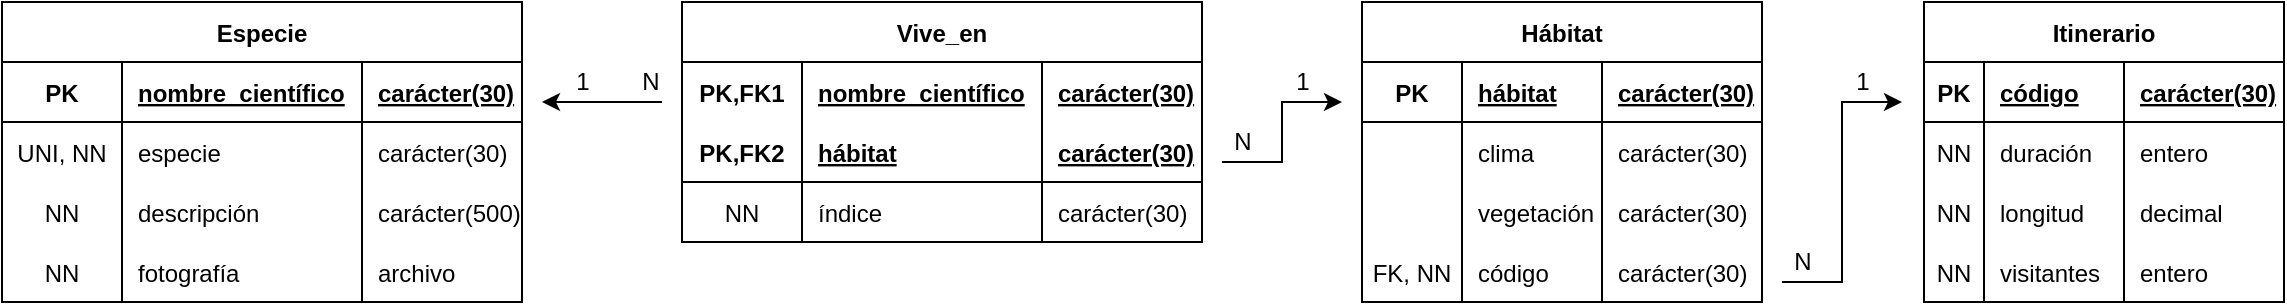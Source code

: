 <mxfile version="15.7.4" type="google"><diagram id="2dVNJpQQH-SFaQLsgnYO" name="Page-1"><mxGraphModel dx="1240" dy="689" grid="1" gridSize="10" guides="1" tooltips="1" connect="1" arrows="1" fold="1" page="1" pageScale="1" pageWidth="827" pageHeight="1169" math="0" shadow="0"><root><mxCell id="0"/><mxCell id="1" parent="0"/><mxCell id="6hNbeJ5CuthOKnkQcNYZ-1" value="Especie" style="shape=table;startSize=30;container=1;collapsible=1;childLayout=tableLayout;fixedRows=1;rowLines=0;fontStyle=1;align=center;resizeLast=1;" vertex="1" parent="1"><mxGeometry x="250" y="509" width="260" height="150" as="geometry"/></mxCell><mxCell id="6hNbeJ5CuthOKnkQcNYZ-2" value="" style="shape=partialRectangle;collapsible=0;dropTarget=0;pointerEvents=0;fillColor=none;top=0;left=0;bottom=1;right=0;points=[[0,0.5],[1,0.5]];portConstraint=eastwest;" vertex="1" parent="6hNbeJ5CuthOKnkQcNYZ-1"><mxGeometry y="30" width="260" height="30" as="geometry"/></mxCell><mxCell id="6hNbeJ5CuthOKnkQcNYZ-3" value="PK" style="shape=partialRectangle;connectable=0;fillColor=none;top=0;left=0;bottom=0;right=0;fontStyle=1;overflow=hidden;" vertex="1" parent="6hNbeJ5CuthOKnkQcNYZ-2"><mxGeometry width="60" height="30" as="geometry"><mxRectangle width="60" height="30" as="alternateBounds"/></mxGeometry></mxCell><mxCell id="6hNbeJ5CuthOKnkQcNYZ-4" value="nombre_científico" style="shape=partialRectangle;connectable=0;fillColor=none;top=0;left=0;bottom=0;right=0;align=left;spacingLeft=6;fontStyle=5;overflow=hidden;" vertex="1" parent="6hNbeJ5CuthOKnkQcNYZ-2"><mxGeometry x="60" width="120" height="30" as="geometry"><mxRectangle width="120" height="30" as="alternateBounds"/></mxGeometry></mxCell><mxCell id="6hNbeJ5CuthOKnkQcNYZ-53" value="carácter(30)" style="shape=partialRectangle;connectable=0;fillColor=none;top=0;left=0;bottom=0;right=0;align=left;spacingLeft=6;fontStyle=5;overflow=hidden;" vertex="1" parent="6hNbeJ5CuthOKnkQcNYZ-2"><mxGeometry x="180" width="80" height="30" as="geometry"><mxRectangle width="80" height="30" as="alternateBounds"/></mxGeometry></mxCell><mxCell id="6hNbeJ5CuthOKnkQcNYZ-5" value="" style="shape=partialRectangle;collapsible=0;dropTarget=0;pointerEvents=0;fillColor=none;top=0;left=0;bottom=0;right=0;points=[[0,0.5],[1,0.5]];portConstraint=eastwest;" vertex="1" parent="6hNbeJ5CuthOKnkQcNYZ-1"><mxGeometry y="60" width="260" height="30" as="geometry"/></mxCell><mxCell id="6hNbeJ5CuthOKnkQcNYZ-6" value="UNI, NN" style="shape=partialRectangle;connectable=0;fillColor=none;top=0;left=0;bottom=0;right=0;editable=1;overflow=hidden;" vertex="1" parent="6hNbeJ5CuthOKnkQcNYZ-5"><mxGeometry width="60" height="30" as="geometry"><mxRectangle width="60" height="30" as="alternateBounds"/></mxGeometry></mxCell><mxCell id="6hNbeJ5CuthOKnkQcNYZ-7" value="especie" style="shape=partialRectangle;connectable=0;fillColor=none;top=0;left=0;bottom=0;right=0;align=left;spacingLeft=6;overflow=hidden;" vertex="1" parent="6hNbeJ5CuthOKnkQcNYZ-5"><mxGeometry x="60" width="120" height="30" as="geometry"><mxRectangle width="120" height="30" as="alternateBounds"/></mxGeometry></mxCell><mxCell id="6hNbeJ5CuthOKnkQcNYZ-54" value="carácter(30)" style="shape=partialRectangle;connectable=0;fillColor=none;top=0;left=0;bottom=0;right=0;align=left;spacingLeft=6;overflow=hidden;" vertex="1" parent="6hNbeJ5CuthOKnkQcNYZ-5"><mxGeometry x="180" width="80" height="30" as="geometry"><mxRectangle width="80" height="30" as="alternateBounds"/></mxGeometry></mxCell><mxCell id="6hNbeJ5CuthOKnkQcNYZ-8" value="" style="shape=partialRectangle;collapsible=0;dropTarget=0;pointerEvents=0;fillColor=none;top=0;left=0;bottom=0;right=0;points=[[0,0.5],[1,0.5]];portConstraint=eastwest;" vertex="1" parent="6hNbeJ5CuthOKnkQcNYZ-1"><mxGeometry y="90" width="260" height="30" as="geometry"/></mxCell><mxCell id="6hNbeJ5CuthOKnkQcNYZ-9" value="NN" style="shape=partialRectangle;connectable=0;fillColor=none;top=0;left=0;bottom=0;right=0;editable=1;overflow=hidden;" vertex="1" parent="6hNbeJ5CuthOKnkQcNYZ-8"><mxGeometry width="60" height="30" as="geometry"><mxRectangle width="60" height="30" as="alternateBounds"/></mxGeometry></mxCell><mxCell id="6hNbeJ5CuthOKnkQcNYZ-10" value="descripción" style="shape=partialRectangle;connectable=0;fillColor=none;top=0;left=0;bottom=0;right=0;align=left;spacingLeft=6;overflow=hidden;" vertex="1" parent="6hNbeJ5CuthOKnkQcNYZ-8"><mxGeometry x="60" width="120" height="30" as="geometry"><mxRectangle width="120" height="30" as="alternateBounds"/></mxGeometry></mxCell><mxCell id="6hNbeJ5CuthOKnkQcNYZ-55" value="carácter(500)" style="shape=partialRectangle;connectable=0;fillColor=none;top=0;left=0;bottom=0;right=0;align=left;spacingLeft=6;overflow=hidden;" vertex="1" parent="6hNbeJ5CuthOKnkQcNYZ-8"><mxGeometry x="180" width="80" height="30" as="geometry"><mxRectangle width="80" height="30" as="alternateBounds"/></mxGeometry></mxCell><mxCell id="6hNbeJ5CuthOKnkQcNYZ-11" value="" style="shape=partialRectangle;collapsible=0;dropTarget=0;pointerEvents=0;fillColor=none;top=0;left=0;bottom=0;right=0;points=[[0,0.5],[1,0.5]];portConstraint=eastwest;" vertex="1" parent="6hNbeJ5CuthOKnkQcNYZ-1"><mxGeometry y="120" width="260" height="30" as="geometry"/></mxCell><mxCell id="6hNbeJ5CuthOKnkQcNYZ-12" value="NN" style="shape=partialRectangle;connectable=0;fillColor=none;top=0;left=0;bottom=0;right=0;editable=1;overflow=hidden;" vertex="1" parent="6hNbeJ5CuthOKnkQcNYZ-11"><mxGeometry width="60" height="30" as="geometry"><mxRectangle width="60" height="30" as="alternateBounds"/></mxGeometry></mxCell><mxCell id="6hNbeJ5CuthOKnkQcNYZ-13" value="fotografía" style="shape=partialRectangle;connectable=0;fillColor=none;top=0;left=0;bottom=0;right=0;align=left;spacingLeft=6;overflow=hidden;" vertex="1" parent="6hNbeJ5CuthOKnkQcNYZ-11"><mxGeometry x="60" width="120" height="30" as="geometry"><mxRectangle width="120" height="30" as="alternateBounds"/></mxGeometry></mxCell><mxCell id="6hNbeJ5CuthOKnkQcNYZ-56" value="archivo" style="shape=partialRectangle;connectable=0;fillColor=none;top=0;left=0;bottom=0;right=0;align=left;spacingLeft=6;overflow=hidden;" vertex="1" parent="6hNbeJ5CuthOKnkQcNYZ-11"><mxGeometry x="180" width="80" height="30" as="geometry"><mxRectangle width="80" height="30" as="alternateBounds"/></mxGeometry></mxCell><mxCell id="6hNbeJ5CuthOKnkQcNYZ-14" value="Vive_en" style="shape=table;startSize=30;container=1;collapsible=1;childLayout=tableLayout;fixedRows=1;rowLines=0;fontStyle=1;align=center;resizeLast=1;" vertex="1" parent="1"><mxGeometry x="590" y="509" width="260" height="120" as="geometry"/></mxCell><mxCell id="6hNbeJ5CuthOKnkQcNYZ-15" value="" style="shape=partialRectangle;collapsible=0;dropTarget=0;pointerEvents=0;fillColor=none;top=0;left=0;bottom=0;right=0;points=[[0,0.5],[1,0.5]];portConstraint=eastwest;" vertex="1" parent="6hNbeJ5CuthOKnkQcNYZ-14"><mxGeometry y="30" width="260" height="30" as="geometry"/></mxCell><mxCell id="6hNbeJ5CuthOKnkQcNYZ-16" value="PK,FK1" style="shape=partialRectangle;connectable=0;fillColor=none;top=0;left=0;bottom=0;right=0;fontStyle=1;overflow=hidden;" vertex="1" parent="6hNbeJ5CuthOKnkQcNYZ-15"><mxGeometry width="60" height="30" as="geometry"><mxRectangle width="60" height="30" as="alternateBounds"/></mxGeometry></mxCell><mxCell id="6hNbeJ5CuthOKnkQcNYZ-17" value="nombre_científico" style="shape=partialRectangle;connectable=0;fillColor=none;top=0;left=0;bottom=0;right=0;align=left;spacingLeft=6;fontStyle=5;overflow=hidden;" vertex="1" parent="6hNbeJ5CuthOKnkQcNYZ-15"><mxGeometry x="60" width="120" height="30" as="geometry"><mxRectangle width="120" height="30" as="alternateBounds"/></mxGeometry></mxCell><mxCell id="6hNbeJ5CuthOKnkQcNYZ-57" value="carácter(30)" style="shape=partialRectangle;connectable=0;fillColor=none;top=0;left=0;bottom=0;right=0;align=left;spacingLeft=6;fontStyle=5;overflow=hidden;" vertex="1" parent="6hNbeJ5CuthOKnkQcNYZ-15"><mxGeometry x="180" width="80" height="30" as="geometry"><mxRectangle width="80" height="30" as="alternateBounds"/></mxGeometry></mxCell><mxCell id="6hNbeJ5CuthOKnkQcNYZ-18" value="" style="shape=partialRectangle;collapsible=0;dropTarget=0;pointerEvents=0;fillColor=none;top=0;left=0;bottom=1;right=0;points=[[0,0.5],[1,0.5]];portConstraint=eastwest;" vertex="1" parent="6hNbeJ5CuthOKnkQcNYZ-14"><mxGeometry y="60" width="260" height="30" as="geometry"/></mxCell><mxCell id="6hNbeJ5CuthOKnkQcNYZ-19" value="PK,FK2" style="shape=partialRectangle;connectable=0;fillColor=none;top=0;left=0;bottom=0;right=0;fontStyle=1;overflow=hidden;" vertex="1" parent="6hNbeJ5CuthOKnkQcNYZ-18"><mxGeometry width="60" height="30" as="geometry"><mxRectangle width="60" height="30" as="alternateBounds"/></mxGeometry></mxCell><mxCell id="6hNbeJ5CuthOKnkQcNYZ-20" value="hábitat" style="shape=partialRectangle;connectable=0;fillColor=none;top=0;left=0;bottom=0;right=0;align=left;spacingLeft=6;fontStyle=5;overflow=hidden;" vertex="1" parent="6hNbeJ5CuthOKnkQcNYZ-18"><mxGeometry x="60" width="120" height="30" as="geometry"><mxRectangle width="120" height="30" as="alternateBounds"/></mxGeometry></mxCell><mxCell id="6hNbeJ5CuthOKnkQcNYZ-58" value="carácter(30)" style="shape=partialRectangle;connectable=0;fillColor=none;top=0;left=0;bottom=0;right=0;align=left;spacingLeft=6;fontStyle=5;overflow=hidden;" vertex="1" parent="6hNbeJ5CuthOKnkQcNYZ-18"><mxGeometry x="180" width="80" height="30" as="geometry"><mxRectangle width="80" height="30" as="alternateBounds"/></mxGeometry></mxCell><mxCell id="6hNbeJ5CuthOKnkQcNYZ-21" value="" style="shape=partialRectangle;collapsible=0;dropTarget=0;pointerEvents=0;fillColor=none;top=0;left=0;bottom=0;right=0;points=[[0,0.5],[1,0.5]];portConstraint=eastwest;" vertex="1" parent="6hNbeJ5CuthOKnkQcNYZ-14"><mxGeometry y="90" width="260" height="30" as="geometry"/></mxCell><mxCell id="6hNbeJ5CuthOKnkQcNYZ-22" value="NN" style="shape=partialRectangle;connectable=0;fillColor=none;top=0;left=0;bottom=0;right=0;editable=1;overflow=hidden;" vertex="1" parent="6hNbeJ5CuthOKnkQcNYZ-21"><mxGeometry width="60" height="30" as="geometry"><mxRectangle width="60" height="30" as="alternateBounds"/></mxGeometry></mxCell><mxCell id="6hNbeJ5CuthOKnkQcNYZ-23" value="índice" style="shape=partialRectangle;connectable=0;fillColor=none;top=0;left=0;bottom=0;right=0;align=left;spacingLeft=6;overflow=hidden;" vertex="1" parent="6hNbeJ5CuthOKnkQcNYZ-21"><mxGeometry x="60" width="120" height="30" as="geometry"><mxRectangle width="120" height="30" as="alternateBounds"/></mxGeometry></mxCell><mxCell id="6hNbeJ5CuthOKnkQcNYZ-59" value="carácter(30)" style="shape=partialRectangle;connectable=0;fillColor=none;top=0;left=0;bottom=0;right=0;align=left;spacingLeft=6;overflow=hidden;" vertex="1" parent="6hNbeJ5CuthOKnkQcNYZ-21"><mxGeometry x="180" width="80" height="30" as="geometry"><mxRectangle width="80" height="30" as="alternateBounds"/></mxGeometry></mxCell><mxCell id="6hNbeJ5CuthOKnkQcNYZ-27" value="Hábitat" style="shape=table;startSize=30;container=1;collapsible=1;childLayout=tableLayout;fixedRows=1;rowLines=0;fontStyle=1;align=center;resizeLast=1;" vertex="1" parent="1"><mxGeometry x="930" y="509" width="200" height="150" as="geometry"/></mxCell><mxCell id="6hNbeJ5CuthOKnkQcNYZ-28" value="" style="shape=partialRectangle;collapsible=0;dropTarget=0;pointerEvents=0;fillColor=none;top=0;left=0;bottom=1;right=0;points=[[0,0.5],[1,0.5]];portConstraint=eastwest;" vertex="1" parent="6hNbeJ5CuthOKnkQcNYZ-27"><mxGeometry y="30" width="200" height="30" as="geometry"/></mxCell><mxCell id="6hNbeJ5CuthOKnkQcNYZ-29" value="PK" style="shape=partialRectangle;connectable=0;fillColor=none;top=0;left=0;bottom=0;right=0;fontStyle=1;overflow=hidden;" vertex="1" parent="6hNbeJ5CuthOKnkQcNYZ-28"><mxGeometry width="50" height="30" as="geometry"><mxRectangle width="50" height="30" as="alternateBounds"/></mxGeometry></mxCell><mxCell id="6hNbeJ5CuthOKnkQcNYZ-30" value="hábitat" style="shape=partialRectangle;connectable=0;fillColor=none;top=0;left=0;bottom=0;right=0;align=left;spacingLeft=6;fontStyle=5;overflow=hidden;" vertex="1" parent="6hNbeJ5CuthOKnkQcNYZ-28"><mxGeometry x="50" width="70" height="30" as="geometry"><mxRectangle width="70" height="30" as="alternateBounds"/></mxGeometry></mxCell><mxCell id="6hNbeJ5CuthOKnkQcNYZ-61" value="carácter(30)" style="shape=partialRectangle;connectable=0;fillColor=none;top=0;left=0;bottom=0;right=0;align=left;spacingLeft=6;fontStyle=5;overflow=hidden;" vertex="1" parent="6hNbeJ5CuthOKnkQcNYZ-28"><mxGeometry x="120" width="80" height="30" as="geometry"><mxRectangle width="80" height="30" as="alternateBounds"/></mxGeometry></mxCell><mxCell id="6hNbeJ5CuthOKnkQcNYZ-31" value="" style="shape=partialRectangle;collapsible=0;dropTarget=0;pointerEvents=0;fillColor=none;top=0;left=0;bottom=0;right=0;points=[[0,0.5],[1,0.5]];portConstraint=eastwest;" vertex="1" parent="6hNbeJ5CuthOKnkQcNYZ-27"><mxGeometry y="60" width="200" height="30" as="geometry"/></mxCell><mxCell id="6hNbeJ5CuthOKnkQcNYZ-32" value="" style="shape=partialRectangle;connectable=0;fillColor=none;top=0;left=0;bottom=0;right=0;editable=1;overflow=hidden;" vertex="1" parent="6hNbeJ5CuthOKnkQcNYZ-31"><mxGeometry width="50" height="30" as="geometry"><mxRectangle width="50" height="30" as="alternateBounds"/></mxGeometry></mxCell><mxCell id="6hNbeJ5CuthOKnkQcNYZ-33" value="clima" style="shape=partialRectangle;connectable=0;fillColor=none;top=0;left=0;bottom=0;right=0;align=left;spacingLeft=6;overflow=hidden;" vertex="1" parent="6hNbeJ5CuthOKnkQcNYZ-31"><mxGeometry x="50" width="70" height="30" as="geometry"><mxRectangle width="70" height="30" as="alternateBounds"/></mxGeometry></mxCell><mxCell id="6hNbeJ5CuthOKnkQcNYZ-62" value="carácter(30)" style="shape=partialRectangle;connectable=0;fillColor=none;top=0;left=0;bottom=0;right=0;align=left;spacingLeft=6;overflow=hidden;" vertex="1" parent="6hNbeJ5CuthOKnkQcNYZ-31"><mxGeometry x="120" width="80" height="30" as="geometry"><mxRectangle width="80" height="30" as="alternateBounds"/></mxGeometry></mxCell><mxCell id="6hNbeJ5CuthOKnkQcNYZ-70" style="shape=partialRectangle;collapsible=0;dropTarget=0;pointerEvents=0;fillColor=none;top=0;left=0;bottom=0;right=0;points=[[0,0.5],[1,0.5]];portConstraint=eastwest;" vertex="1" parent="6hNbeJ5CuthOKnkQcNYZ-27"><mxGeometry y="90" width="200" height="30" as="geometry"/></mxCell><mxCell id="6hNbeJ5CuthOKnkQcNYZ-71" style="shape=partialRectangle;connectable=0;fillColor=none;top=0;left=0;bottom=0;right=0;editable=1;overflow=hidden;" vertex="1" parent="6hNbeJ5CuthOKnkQcNYZ-70"><mxGeometry width="50" height="30" as="geometry"><mxRectangle width="50" height="30" as="alternateBounds"/></mxGeometry></mxCell><mxCell id="6hNbeJ5CuthOKnkQcNYZ-72" value="vegetación" style="shape=partialRectangle;connectable=0;fillColor=none;top=0;left=0;bottom=0;right=0;align=left;spacingLeft=6;overflow=hidden;" vertex="1" parent="6hNbeJ5CuthOKnkQcNYZ-70"><mxGeometry x="50" width="70" height="30" as="geometry"><mxRectangle width="70" height="30" as="alternateBounds"/></mxGeometry></mxCell><mxCell id="6hNbeJ5CuthOKnkQcNYZ-73" value="carácter(30)" style="shape=partialRectangle;connectable=0;fillColor=none;top=0;left=0;bottom=0;right=0;align=left;spacingLeft=6;overflow=hidden;" vertex="1" parent="6hNbeJ5CuthOKnkQcNYZ-70"><mxGeometry x="120" width="80" height="30" as="geometry"><mxRectangle width="80" height="30" as="alternateBounds"/></mxGeometry></mxCell><mxCell id="6hNbeJ5CuthOKnkQcNYZ-34" value="" style="shape=partialRectangle;collapsible=0;dropTarget=0;pointerEvents=0;fillColor=none;top=0;left=0;bottom=0;right=0;points=[[0,0.5],[1,0.5]];portConstraint=eastwest;" vertex="1" parent="6hNbeJ5CuthOKnkQcNYZ-27"><mxGeometry y="120" width="200" height="30" as="geometry"/></mxCell><mxCell id="6hNbeJ5CuthOKnkQcNYZ-35" value="FK, NN" style="shape=partialRectangle;connectable=0;fillColor=none;top=0;left=0;bottom=0;right=0;editable=1;overflow=hidden;" vertex="1" parent="6hNbeJ5CuthOKnkQcNYZ-34"><mxGeometry width="50" height="30" as="geometry"><mxRectangle width="50" height="30" as="alternateBounds"/></mxGeometry></mxCell><mxCell id="6hNbeJ5CuthOKnkQcNYZ-36" value="código" style="shape=partialRectangle;connectable=0;fillColor=none;top=0;left=0;bottom=0;right=0;align=left;spacingLeft=6;overflow=hidden;" vertex="1" parent="6hNbeJ5CuthOKnkQcNYZ-34"><mxGeometry x="50" width="70" height="30" as="geometry"><mxRectangle width="70" height="30" as="alternateBounds"/></mxGeometry></mxCell><mxCell id="6hNbeJ5CuthOKnkQcNYZ-63" value="carácter(30)" style="shape=partialRectangle;connectable=0;fillColor=none;top=0;left=0;bottom=0;right=0;align=left;spacingLeft=6;overflow=hidden;" vertex="1" parent="6hNbeJ5CuthOKnkQcNYZ-34"><mxGeometry x="120" width="80" height="30" as="geometry"><mxRectangle width="80" height="30" as="alternateBounds"/></mxGeometry></mxCell><mxCell id="6hNbeJ5CuthOKnkQcNYZ-40" value="Itinerario" style="shape=table;startSize=30;container=1;collapsible=1;childLayout=tableLayout;fixedRows=1;rowLines=0;fontStyle=1;align=center;resizeLast=1;" vertex="1" parent="1"><mxGeometry x="1211" y="509" width="180" height="150" as="geometry"/></mxCell><mxCell id="6hNbeJ5CuthOKnkQcNYZ-41" value="" style="shape=partialRectangle;collapsible=0;dropTarget=0;pointerEvents=0;fillColor=none;top=0;left=0;bottom=1;right=0;points=[[0,0.5],[1,0.5]];portConstraint=eastwest;" vertex="1" parent="6hNbeJ5CuthOKnkQcNYZ-40"><mxGeometry y="30" width="180" height="30" as="geometry"/></mxCell><mxCell id="6hNbeJ5CuthOKnkQcNYZ-42" value="PK" style="shape=partialRectangle;connectable=0;fillColor=none;top=0;left=0;bottom=0;right=0;fontStyle=1;overflow=hidden;" vertex="1" parent="6hNbeJ5CuthOKnkQcNYZ-41"><mxGeometry width="30" height="30" as="geometry"><mxRectangle width="30" height="30" as="alternateBounds"/></mxGeometry></mxCell><mxCell id="6hNbeJ5CuthOKnkQcNYZ-43" value="código" style="shape=partialRectangle;connectable=0;fillColor=none;top=0;left=0;bottom=0;right=0;align=left;spacingLeft=6;fontStyle=5;overflow=hidden;" vertex="1" parent="6hNbeJ5CuthOKnkQcNYZ-41"><mxGeometry x="30" width="70" height="30" as="geometry"><mxRectangle width="70" height="30" as="alternateBounds"/></mxGeometry></mxCell><mxCell id="6hNbeJ5CuthOKnkQcNYZ-65" value="carácter(30)" style="shape=partialRectangle;connectable=0;fillColor=none;top=0;left=0;bottom=0;right=0;align=left;spacingLeft=6;fontStyle=5;overflow=hidden;" vertex="1" parent="6hNbeJ5CuthOKnkQcNYZ-41"><mxGeometry x="100" width="80" height="30" as="geometry"><mxRectangle width="80" height="30" as="alternateBounds"/></mxGeometry></mxCell><mxCell id="6hNbeJ5CuthOKnkQcNYZ-44" value="" style="shape=partialRectangle;collapsible=0;dropTarget=0;pointerEvents=0;fillColor=none;top=0;left=0;bottom=0;right=0;points=[[0,0.5],[1,0.5]];portConstraint=eastwest;" vertex="1" parent="6hNbeJ5CuthOKnkQcNYZ-40"><mxGeometry y="60" width="180" height="30" as="geometry"/></mxCell><mxCell id="6hNbeJ5CuthOKnkQcNYZ-45" value="NN" style="shape=partialRectangle;connectable=0;fillColor=none;top=0;left=0;bottom=0;right=0;editable=1;overflow=hidden;" vertex="1" parent="6hNbeJ5CuthOKnkQcNYZ-44"><mxGeometry width="30" height="30" as="geometry"><mxRectangle width="30" height="30" as="alternateBounds"/></mxGeometry></mxCell><mxCell id="6hNbeJ5CuthOKnkQcNYZ-46" value="duración" style="shape=partialRectangle;connectable=0;fillColor=none;top=0;left=0;bottom=0;right=0;align=left;spacingLeft=6;overflow=hidden;" vertex="1" parent="6hNbeJ5CuthOKnkQcNYZ-44"><mxGeometry x="30" width="70" height="30" as="geometry"><mxRectangle width="70" height="30" as="alternateBounds"/></mxGeometry></mxCell><mxCell id="6hNbeJ5CuthOKnkQcNYZ-66" value="entero" style="shape=partialRectangle;connectable=0;fillColor=none;top=0;left=0;bottom=0;right=0;align=left;spacingLeft=6;overflow=hidden;" vertex="1" parent="6hNbeJ5CuthOKnkQcNYZ-44"><mxGeometry x="100" width="80" height="30" as="geometry"><mxRectangle width="80" height="30" as="alternateBounds"/></mxGeometry></mxCell><mxCell id="6hNbeJ5CuthOKnkQcNYZ-99" style="shape=partialRectangle;collapsible=0;dropTarget=0;pointerEvents=0;fillColor=none;top=0;left=0;bottom=0;right=0;points=[[0,0.5],[1,0.5]];portConstraint=eastwest;" vertex="1" parent="6hNbeJ5CuthOKnkQcNYZ-40"><mxGeometry y="90" width="180" height="30" as="geometry"/></mxCell><mxCell id="6hNbeJ5CuthOKnkQcNYZ-100" value="NN" style="shape=partialRectangle;connectable=0;fillColor=none;top=0;left=0;bottom=0;right=0;editable=1;overflow=hidden;" vertex="1" parent="6hNbeJ5CuthOKnkQcNYZ-99"><mxGeometry width="30" height="30" as="geometry"><mxRectangle width="30" height="30" as="alternateBounds"/></mxGeometry></mxCell><mxCell id="6hNbeJ5CuthOKnkQcNYZ-101" value="longitud" style="shape=partialRectangle;connectable=0;fillColor=none;top=0;left=0;bottom=0;right=0;align=left;spacingLeft=6;overflow=hidden;" vertex="1" parent="6hNbeJ5CuthOKnkQcNYZ-99"><mxGeometry x="30" width="70" height="30" as="geometry"><mxRectangle width="70" height="30" as="alternateBounds"/></mxGeometry></mxCell><mxCell id="6hNbeJ5CuthOKnkQcNYZ-102" value="decimal" style="shape=partialRectangle;connectable=0;fillColor=none;top=0;left=0;bottom=0;right=0;align=left;spacingLeft=6;overflow=hidden;" vertex="1" parent="6hNbeJ5CuthOKnkQcNYZ-99"><mxGeometry x="100" width="80" height="30" as="geometry"><mxRectangle width="80" height="30" as="alternateBounds"/></mxGeometry></mxCell><mxCell id="6hNbeJ5CuthOKnkQcNYZ-95" style="shape=partialRectangle;collapsible=0;dropTarget=0;pointerEvents=0;fillColor=none;top=0;left=0;bottom=0;right=0;points=[[0,0.5],[1,0.5]];portConstraint=eastwest;" vertex="1" parent="6hNbeJ5CuthOKnkQcNYZ-40"><mxGeometry y="120" width="180" height="30" as="geometry"/></mxCell><mxCell id="6hNbeJ5CuthOKnkQcNYZ-96" value="NN" style="shape=partialRectangle;connectable=0;fillColor=none;top=0;left=0;bottom=0;right=0;editable=1;overflow=hidden;" vertex="1" parent="6hNbeJ5CuthOKnkQcNYZ-95"><mxGeometry width="30" height="30" as="geometry"><mxRectangle width="30" height="30" as="alternateBounds"/></mxGeometry></mxCell><mxCell id="6hNbeJ5CuthOKnkQcNYZ-97" value="visitantes" style="shape=partialRectangle;connectable=0;fillColor=none;top=0;left=0;bottom=0;right=0;align=left;spacingLeft=6;overflow=hidden;" vertex="1" parent="6hNbeJ5CuthOKnkQcNYZ-95"><mxGeometry x="30" width="70" height="30" as="geometry"><mxRectangle width="70" height="30" as="alternateBounds"/></mxGeometry></mxCell><mxCell id="6hNbeJ5CuthOKnkQcNYZ-98" value="entero" style="shape=partialRectangle;connectable=0;fillColor=none;top=0;left=0;bottom=0;right=0;align=left;spacingLeft=6;overflow=hidden;" vertex="1" parent="6hNbeJ5CuthOKnkQcNYZ-95"><mxGeometry x="100" width="80" height="30" as="geometry"><mxRectangle width="80" height="30" as="alternateBounds"/></mxGeometry></mxCell><mxCell id="6hNbeJ5CuthOKnkQcNYZ-82" value="" style="endArrow=classic;html=1;rounded=0;" edge="1" parent="1"><mxGeometry width="50" height="50" relative="1" as="geometry"><mxPoint x="860" y="589" as="sourcePoint"/><mxPoint x="920" y="559" as="targetPoint"/><Array as="points"><mxPoint x="890" y="589"/><mxPoint x="890" y="559"/></Array></mxGeometry></mxCell><mxCell id="6hNbeJ5CuthOKnkQcNYZ-83" value="1" style="text;html=1;align=center;verticalAlign=middle;resizable=0;points=[];autosize=1;strokeColor=none;fillColor=none;" vertex="1" parent="1"><mxGeometry x="890" y="539" width="20" height="20" as="geometry"/></mxCell><mxCell id="6hNbeJ5CuthOKnkQcNYZ-84" value="N" style="text;html=1;align=center;verticalAlign=middle;resizable=0;points=[];autosize=1;strokeColor=none;fillColor=none;" vertex="1" parent="1"><mxGeometry x="860" y="569" width="20" height="20" as="geometry"/></mxCell><mxCell id="6hNbeJ5CuthOKnkQcNYZ-85" value="" style="endArrow=classic;html=1;rounded=0;" edge="1" parent="1"><mxGeometry width="50" height="50" relative="1" as="geometry"><mxPoint x="1140" y="649" as="sourcePoint"/><mxPoint x="1200" y="559" as="targetPoint"/><Array as="points"><mxPoint x="1170" y="649"/><mxPoint x="1170" y="559"/></Array></mxGeometry></mxCell><mxCell id="6hNbeJ5CuthOKnkQcNYZ-86" value="1" style="text;html=1;align=center;verticalAlign=middle;resizable=0;points=[];autosize=1;strokeColor=none;fillColor=none;" vertex="1" parent="1"><mxGeometry x="1170" y="539" width="20" height="20" as="geometry"/></mxCell><mxCell id="6hNbeJ5CuthOKnkQcNYZ-87" value="N" style="text;html=1;align=center;verticalAlign=middle;resizable=0;points=[];autosize=1;strokeColor=none;fillColor=none;" vertex="1" parent="1"><mxGeometry x="1140" y="629" width="20" height="20" as="geometry"/></mxCell><mxCell id="6hNbeJ5CuthOKnkQcNYZ-88" value="" style="endArrow=classic;html=1;rounded=0;" edge="1" parent="1"><mxGeometry width="50" height="50" relative="1" as="geometry"><mxPoint x="580" y="559" as="sourcePoint"/><mxPoint x="520" y="559" as="targetPoint"/></mxGeometry></mxCell><mxCell id="6hNbeJ5CuthOKnkQcNYZ-89" value="N" style="text;html=1;align=center;verticalAlign=middle;resizable=0;points=[];autosize=1;strokeColor=none;fillColor=none;" vertex="1" parent="1"><mxGeometry x="563.5" y="539" width="20" height="20" as="geometry"/></mxCell><mxCell id="6hNbeJ5CuthOKnkQcNYZ-90" value="1" style="text;html=1;align=center;verticalAlign=middle;resizable=0;points=[];autosize=1;strokeColor=none;fillColor=none;" vertex="1" parent="1"><mxGeometry x="530" y="539" width="20" height="20" as="geometry"/></mxCell></root></mxGraphModel></diagram></mxfile>